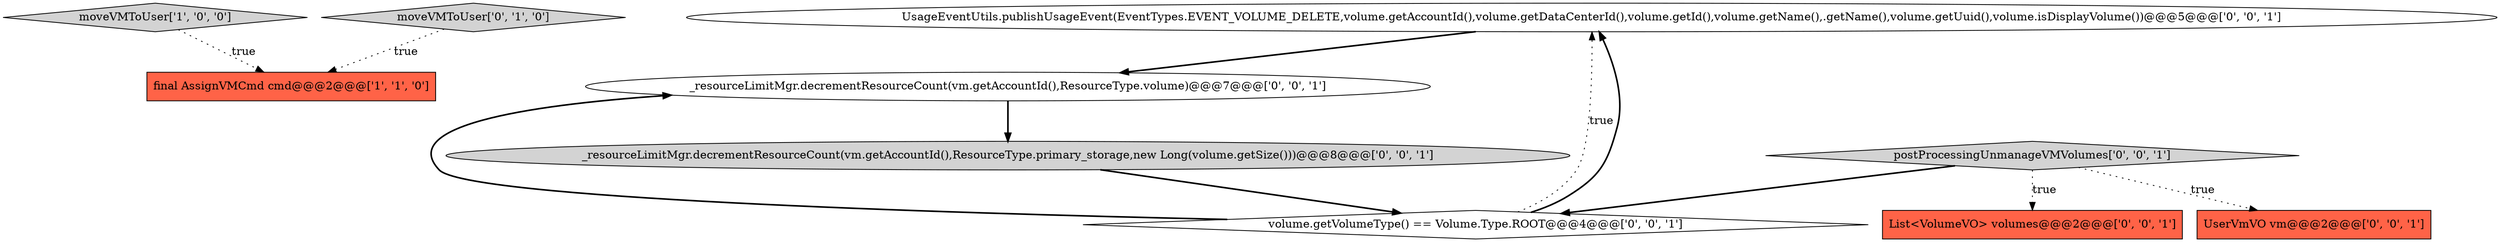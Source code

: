 digraph {
0 [style = filled, label = "moveVMToUser['1', '0', '0']", fillcolor = lightgray, shape = diamond image = "AAA0AAABBB1BBB"];
3 [style = filled, label = "UsageEventUtils.publishUsageEvent(EventTypes.EVENT_VOLUME_DELETE,volume.getAccountId(),volume.getDataCenterId(),volume.getId(),volume.getName(),.getName(),volume.getUuid(),volume.isDisplayVolume())@@@5@@@['0', '0', '1']", fillcolor = white, shape = ellipse image = "AAA0AAABBB3BBB"];
2 [style = filled, label = "moveVMToUser['0', '1', '0']", fillcolor = lightgray, shape = diamond image = "AAA0AAABBB2BBB"];
8 [style = filled, label = "volume.getVolumeType() == Volume.Type.ROOT@@@4@@@['0', '0', '1']", fillcolor = white, shape = diamond image = "AAA0AAABBB3BBB"];
9 [style = filled, label = "_resourceLimitMgr.decrementResourceCount(vm.getAccountId(),ResourceType.primary_storage,new Long(volume.getSize()))@@@8@@@['0', '0', '1']", fillcolor = lightgray, shape = ellipse image = "AAA0AAABBB3BBB"];
4 [style = filled, label = "List<VolumeVO> volumes@@@2@@@['0', '0', '1']", fillcolor = tomato, shape = box image = "AAA0AAABBB3BBB"];
5 [style = filled, label = "UserVmVO vm@@@2@@@['0', '0', '1']", fillcolor = tomato, shape = box image = "AAA0AAABBB3BBB"];
6 [style = filled, label = "_resourceLimitMgr.decrementResourceCount(vm.getAccountId(),ResourceType.volume)@@@7@@@['0', '0', '1']", fillcolor = white, shape = ellipse image = "AAA0AAABBB3BBB"];
7 [style = filled, label = "postProcessingUnmanageVMVolumes['0', '0', '1']", fillcolor = lightgray, shape = diamond image = "AAA0AAABBB3BBB"];
1 [style = filled, label = "final AssignVMCmd cmd@@@2@@@['1', '1', '0']", fillcolor = tomato, shape = box image = "AAA0AAABBB1BBB"];
2->1 [style = dotted, label="true"];
6->9 [style = bold, label=""];
8->3 [style = dotted, label="true"];
0->1 [style = dotted, label="true"];
7->4 [style = dotted, label="true"];
9->8 [style = bold, label=""];
7->8 [style = bold, label=""];
8->6 [style = bold, label=""];
8->3 [style = bold, label=""];
3->6 [style = bold, label=""];
7->5 [style = dotted, label="true"];
}
